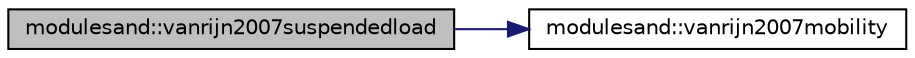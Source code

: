 digraph "modulesand::vanrijn2007suspendedload"
{
 // LATEX_PDF_SIZE
  edge [fontname="Helvetica",fontsize="10",labelfontname="Helvetica",labelfontsize="10"];
  node [fontname="Helvetica",fontsize="10",shape=record];
  rankdir="LR";
  Node1 [label="modulesand::vanrijn2007suspendedload",height=0.2,width=0.4,color="black", fillcolor="grey75", style="filled", fontcolor="black",tooltip=" "];
  Node1 -> Node2 [color="midnightblue",fontsize="10",style="solid"];
  Node2 [label="modulesand::vanrijn2007mobility",height=0.2,width=0.4,color="black", fillcolor="white", style="filled",URL="$namespacemodulesand.html#a484efe5d2e2a5463e1f1257ca84852b1",tooltip=" "];
}
